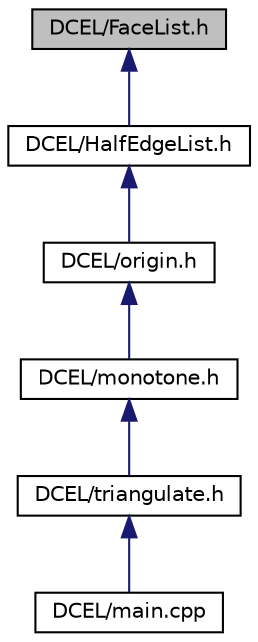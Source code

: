 digraph "DCEL/FaceList.h"
{
  edge [fontname="Helvetica",fontsize="10",labelfontname="Helvetica",labelfontsize="10"];
  node [fontname="Helvetica",fontsize="10",shape=record];
  Node1 [label="DCEL/FaceList.h",height=0.2,width=0.4,color="black", fillcolor="grey75", style="filled", fontcolor="black"];
  Node1 -> Node2 [dir="back",color="midnightblue",fontsize="10",style="solid",fontname="Helvetica"];
  Node2 [label="DCEL/HalfEdgeList.h",height=0.2,width=0.4,color="black", fillcolor="white", style="filled",URL="$HalfEdgeList_8h.html"];
  Node2 -> Node3 [dir="back",color="midnightblue",fontsize="10",style="solid",fontname="Helvetica"];
  Node3 [label="DCEL/origin.h",height=0.2,width=0.4,color="black", fillcolor="white", style="filled",URL="$DCEL_2origin_8h.html"];
  Node3 -> Node4 [dir="back",color="midnightblue",fontsize="10",style="solid",fontname="Helvetica"];
  Node4 [label="DCEL/monotone.h",height=0.2,width=0.4,color="black", fillcolor="white", style="filled",URL="$monotone_8h.html"];
  Node4 -> Node5 [dir="back",color="midnightblue",fontsize="10",style="solid",fontname="Helvetica"];
  Node5 [label="DCEL/triangulate.h",height=0.2,width=0.4,color="black", fillcolor="white", style="filled",URL="$triangulate_8h.html"];
  Node5 -> Node6 [dir="back",color="midnightblue",fontsize="10",style="solid",fontname="Helvetica"];
  Node6 [label="DCEL/main.cpp",height=0.2,width=0.4,color="black", fillcolor="white", style="filled",URL="$DCEL_2main_8cpp.html"];
}
